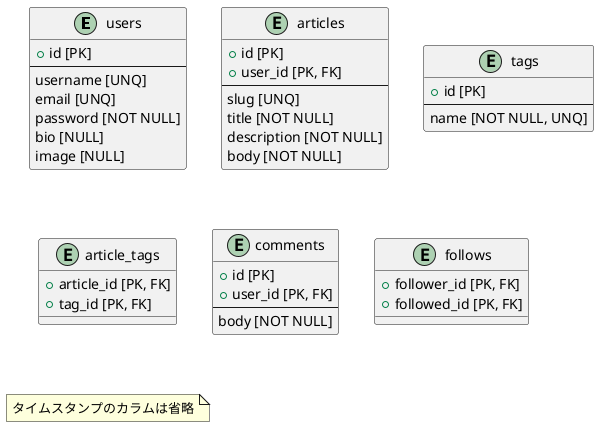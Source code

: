 @startuml
entity users {
    + id [PK]
    ---
    username [UNQ]
    email [UNQ]
    password [NOT NULL]
    bio [NULL]
    image [NULL]
}

entity articles {
    + id [PK]
    + user_id [PK, FK]
    ---
    slug [UNQ]
    title [NOT NULL]
    description [NOT NULL]
    body [NOT NULL]
}

entity tags {
    + id [PK]
    ---
    name [NOT NULL, UNQ]
}

entity article_tags {
    + article_id [PK, FK]
    + tag_id [PK, FK]
}

entity comments {
    + id [PK]
    + user_id [PK, FK]
    ---
    body [NOT NULL]
}

entity follows {
    + follower_id [PK, FK]
    + followed_id [PK, FK]
}

note as comment
タイムスタンプのカラムは省略
end note
@enduml
